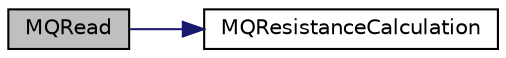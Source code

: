 digraph "MQRead"
{
  edge [fontname="Helvetica",fontsize="10",labelfontname="Helvetica",labelfontsize="10"];
  node [fontname="Helvetica",fontsize="10",shape=record];
  rankdir="LR";
  Node1 [label="MQRead",height=0.2,width=0.4,color="black", fillcolor="grey75", style="filled", fontcolor="black"];
  Node1 -> Node2 [color="midnightblue",fontsize="10",style="solid"];
  Node2 [label="MQResistanceCalculation",height=0.2,width=0.4,color="black", fillcolor="white", style="filled",URL="$misq2_8h.html#a5d65366acdc805c88dd6d13a1bb0fd39"];
}
